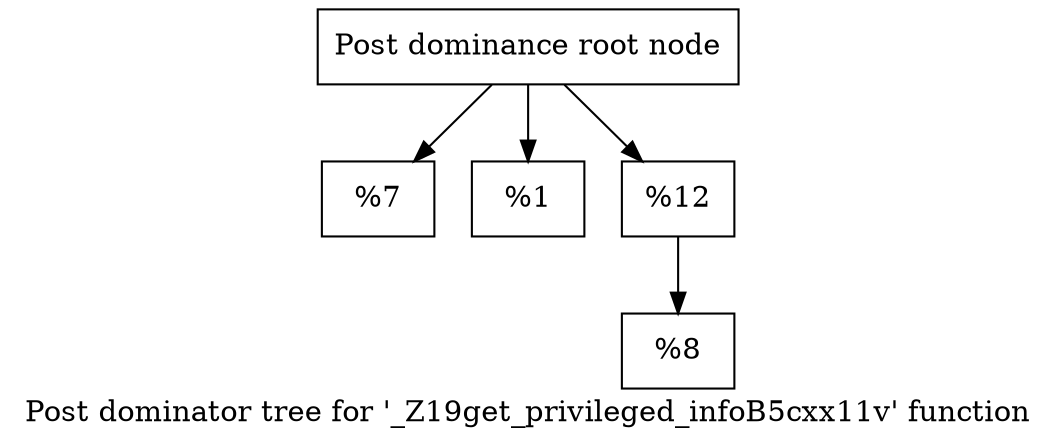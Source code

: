 digraph "Post dominator tree for '_Z19get_privileged_infoB5cxx11v' function" {
	label="Post dominator tree for '_Z19get_privileged_infoB5cxx11v' function";

	Node0x275df00 [shape=record,label="{Post dominance root node}"];
	Node0x275df00 -> Node0x2767540;
	Node0x275df00 -> Node0x2768590;
	Node0x275df00 -> Node0x2767580;
	Node0x2767540 [shape=record,label="{%7}"];
	Node0x2768590 [shape=record,label="{%1}"];
	Node0x2767580 [shape=record,label="{%12}"];
	Node0x2767580 -> Node0x27675c0;
	Node0x27675c0 [shape=record,label="{%8}"];
}
